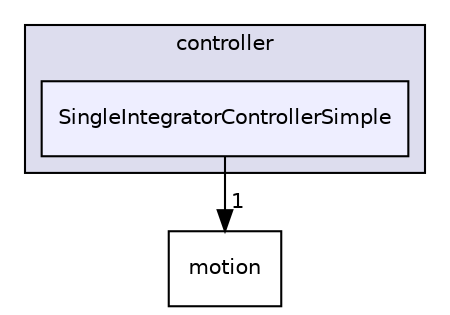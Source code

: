 digraph "/root/scrimmage/scrimmage/include/scrimmage/plugins/controller/SingleIntegratorControllerSimple" {
  compound=true
  node [ fontsize="10", fontname="Helvetica"];
  edge [ labelfontsize="10", labelfontname="Helvetica"];
  subgraph clusterdir_da9620d34cca5c42773312c818662e06 {
    graph [ bgcolor="#ddddee", pencolor="black", label="controller" fontname="Helvetica", fontsize="10", URL="dir_da9620d34cca5c42773312c818662e06.html"]
  dir_7515f1f6416e9a2d74b68c80b926556b [shape=box, label="SingleIntegratorControllerSimple", style="filled", fillcolor="#eeeeff", pencolor="black", URL="dir_7515f1f6416e9a2d74b68c80b926556b.html"];
  }
  dir_225ac9950e75cf8b57b2a00ffecc8137 [shape=box label="motion" URL="dir_225ac9950e75cf8b57b2a00ffecc8137.html"];
  dir_7515f1f6416e9a2d74b68c80b926556b->dir_225ac9950e75cf8b57b2a00ffecc8137 [headlabel="1", labeldistance=1.5 headhref="dir_000078_000012.html"];
}
